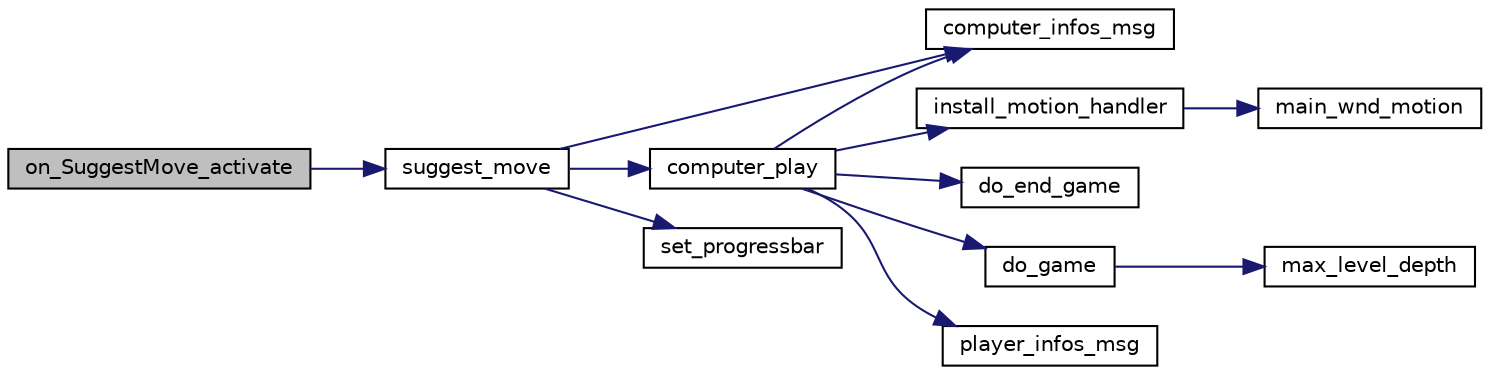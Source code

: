 digraph "on_SuggestMove_activate"
{
  edge [fontname="Helvetica",fontsize="10",labelfontname="Helvetica",labelfontsize="10"];
  node [fontname="Helvetica",fontsize="10",shape=record];
  rankdir="LR";
  Node1 [label="on_SuggestMove_activate",height=0.2,width=0.4,color="black", fillcolor="grey75", style="filled", fontcolor="black"];
  Node1 -> Node2 [color="midnightblue",fontsize="10",style="solid",fontname="Helvetica"];
  Node2 [label="suggest_move",height=0.2,width=0.4,color="black", fillcolor="white", style="filled",URL="$play_8c.html#a7b91e50ab5d9714c51a8a998c044d09b",tooltip="TBD. "];
  Node2 -> Node3 [color="midnightblue",fontsize="10",style="solid",fontname="Helvetica"];
  Node3 [label="computer_play",height=0.2,width=0.4,color="black", fillcolor="white", style="filled",URL="$play_8c.html#a532ee1d69e4607ff37f5bba170367090",tooltip="TBD. "];
  Node3 -> Node4 [color="midnightblue",fontsize="10",style="solid",fontname="Helvetica"];
  Node4 [label="computer_infos_msg",height=0.2,width=0.4,color="black", fillcolor="white", style="filled",URL="$layout_8c.html#a7784c84bb739265db053ac4ddc5bbc12",tooltip="TBD. "];
  Node3 -> Node5 [color="midnightblue",fontsize="10",style="solid",fontname="Helvetica"];
  Node5 [label="install_motion_handler",height=0.2,width=0.4,color="black", fillcolor="white", style="filled",URL="$layout_8c.html#a5780cf40cad6e74575be54b51302f1b9",tooltip="TBD. "];
  Node5 -> Node6 [color="midnightblue",fontsize="10",style="solid",fontname="Helvetica"];
  Node6 [label="main_wnd_motion",height=0.2,width=0.4,color="black", fillcolor="white", style="filled",URL="$play_8c.html#a0541ba0433811df250387914677966b3",tooltip="TBD. "];
  Node3 -> Node7 [color="midnightblue",fontsize="10",style="solid",fontname="Helvetica"];
  Node7 [label="do_end_game",height=0.2,width=0.4,color="black", fillcolor="white", style="filled",URL="$endgame_8c.html#a3234a067ad9a3e234cf17ee54caf5c07",tooltip="TBD. "];
  Node3 -> Node8 [color="midnightblue",fontsize="10",style="solid",fontname="Helvetica"];
  Node8 [label="do_game",height=0.2,width=0.4,color="black", fillcolor="white", style="filled",URL="$game_8c.html#ad2f1bb4f135e7ae8bb2a3b808a476f05",tooltip="TBD. "];
  Node8 -> Node9 [color="midnightblue",fontsize="10",style="solid",fontname="Helvetica"];
  Node9 [label="max_level_depth",height=0.2,width=0.4,color="black", fillcolor="white", style="filled",URL="$game_8c.html#a2139b203244faaa8ec8e6c3a5989fa0e",tooltip="TBD. "];
  Node3 -> Node10 [color="midnightblue",fontsize="10",style="solid",fontname="Helvetica"];
  Node10 [label="player_infos_msg",height=0.2,width=0.4,color="black", fillcolor="white", style="filled",URL="$layout_8c.html#abe6e831df0165647ade700f4daa54c40",tooltip="TBD. "];
  Node2 -> Node11 [color="midnightblue",fontsize="10",style="solid",fontname="Helvetica"];
  Node11 [label="set_progressbar",height=0.2,width=0.4,color="black", fillcolor="white", style="filled",URL="$status_8c.html#acf7a6cda63617a68fdd8da6deb615fed",tooltip="TBD. "];
  Node2 -> Node4 [color="midnightblue",fontsize="10",style="solid",fontname="Helvetica"];
}
